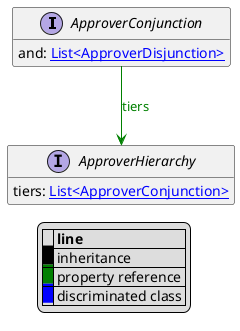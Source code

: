@startuml

hide empty fields
hide empty methods
legend
|= |= line |
|<back:black>   </back>| inheritance |
|<back:green>   </back>| property reference |
|<back:blue>   </back>| discriminated class |
endlegend
interface ApproverConjunction [[ApproverConjunction.svg]]  {
    and: [[ApproverDisjunction.svg List<ApproverDisjunction>]]
}



interface ApproverHierarchy [[ApproverHierarchy.svg]]  {
    tiers: [[ApproverConjunction.svg List<ApproverConjunction>]]
}

ApproverConjunction --> ApproverHierarchy #green;text:green : "tiers"
@enduml
